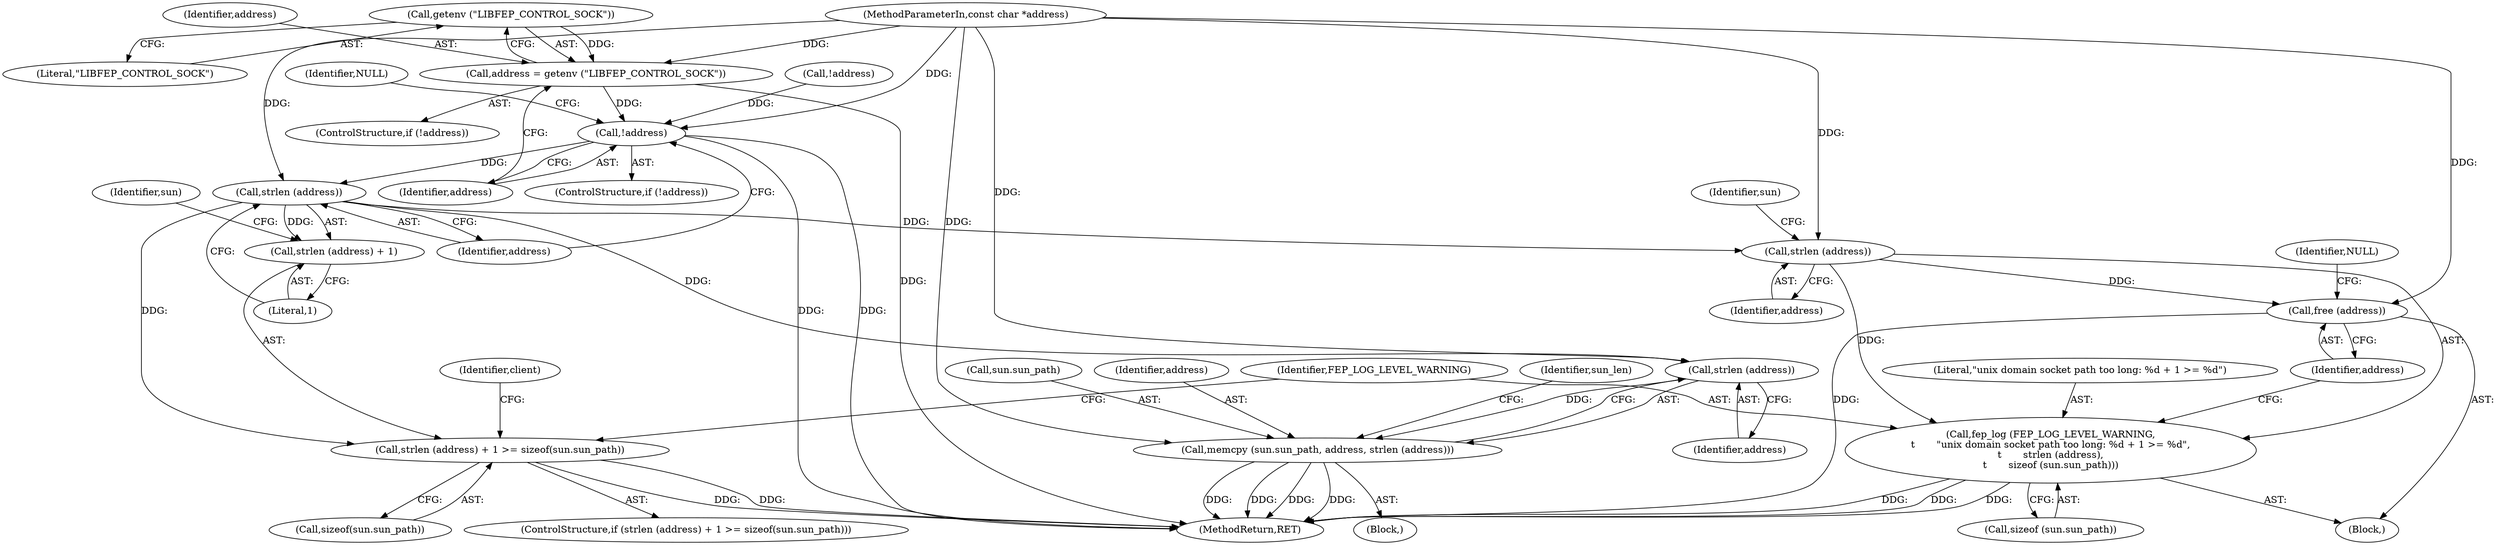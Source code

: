 digraph "0_libfep_293d9d3f_0@API" {
"1000112" [label="(Call,getenv (\"LIBFEP_CONTROL_SOCK\"))"];
"1000110" [label="(Call,address = getenv (\"LIBFEP_CONTROL_SOCK\"))"];
"1000115" [label="(Call,!address)"];
"1000122" [label="(Call,strlen (address))"];
"1000120" [label="(Call,strlen (address) + 1 >= sizeof(sun.sun_path))"];
"1000121" [label="(Call,strlen (address) + 1)"];
"1000133" [label="(Call,strlen (address))"];
"1000130" [label="(Call,fep_log (FEP_LOG_LEVEL_WARNING,\n\t       \"unix domain socket path too long: %d + 1 >= %d\",\n\t       strlen (address),\n\t       sizeof (sun.sun_path)))"];
"1000139" [label="(Call,free (address))"];
"1000174" [label="(Call,strlen (address))"];
"1000169" [label="(Call,memcpy (sun.sun_path, address, strlen (address)))"];
"1000108" [label="(Call,!address)"];
"1000116" [label="(Identifier,address)"];
"1000130" [label="(Call,fep_log (FEP_LOG_LEVEL_WARNING,\n\t       \"unix domain socket path too long: %d + 1 >= %d\",\n\t       strlen (address),\n\t       sizeof (sun.sun_path)))"];
"1000142" [label="(Identifier,NULL)"];
"1000111" [label="(Identifier,address)"];
"1000125" [label="(Call,sizeof(sun.sun_path))"];
"1000102" [label="(Block,)"];
"1000101" [label="(MethodParameterIn,const char *address)"];
"1000170" [label="(Call,sun.sun_path)"];
"1000114" [label="(ControlStructure,if (!address))"];
"1000120" [label="(Call,strlen (address) + 1 >= sizeof(sun.sun_path))"];
"1000110" [label="(Call,address = getenv (\"LIBFEP_CONTROL_SOCK\"))"];
"1000115" [label="(Call,!address)"];
"1000144" [label="(Identifier,client)"];
"1000225" [label="(MethodReturn,RET)"];
"1000127" [label="(Identifier,sun)"];
"1000174" [label="(Call,strlen (address))"];
"1000119" [label="(ControlStructure,if (strlen (address) + 1 >= sizeof(sun.sun_path)))"];
"1000124" [label="(Literal,1)"];
"1000133" [label="(Call,strlen (address))"];
"1000113" [label="(Literal,\"LIBFEP_CONTROL_SOCK\")"];
"1000118" [label="(Identifier,NULL)"];
"1000140" [label="(Identifier,address)"];
"1000135" [label="(Call,sizeof (sun.sun_path))"];
"1000173" [label="(Identifier,address)"];
"1000123" [label="(Identifier,address)"];
"1000129" [label="(Block,)"];
"1000137" [label="(Identifier,sun)"];
"1000131" [label="(Identifier,FEP_LOG_LEVEL_WARNING)"];
"1000112" [label="(Call,getenv (\"LIBFEP_CONTROL_SOCK\"))"];
"1000175" [label="(Identifier,address)"];
"1000107" [label="(ControlStructure,if (!address))"];
"1000134" [label="(Identifier,address)"];
"1000177" [label="(Identifier,sun_len)"];
"1000139" [label="(Call,free (address))"];
"1000122" [label="(Call,strlen (address))"];
"1000169" [label="(Call,memcpy (sun.sun_path, address, strlen (address)))"];
"1000132" [label="(Literal,\"unix domain socket path too long: %d + 1 >= %d\")"];
"1000121" [label="(Call,strlen (address) + 1)"];
"1000112" -> "1000110"  [label="AST: "];
"1000112" -> "1000113"  [label="CFG: "];
"1000113" -> "1000112"  [label="AST: "];
"1000110" -> "1000112"  [label="CFG: "];
"1000112" -> "1000110"  [label="DDG: "];
"1000110" -> "1000107"  [label="AST: "];
"1000111" -> "1000110"  [label="AST: "];
"1000116" -> "1000110"  [label="CFG: "];
"1000110" -> "1000225"  [label="DDG: "];
"1000101" -> "1000110"  [label="DDG: "];
"1000110" -> "1000115"  [label="DDG: "];
"1000115" -> "1000114"  [label="AST: "];
"1000115" -> "1000116"  [label="CFG: "];
"1000116" -> "1000115"  [label="AST: "];
"1000118" -> "1000115"  [label="CFG: "];
"1000123" -> "1000115"  [label="CFG: "];
"1000115" -> "1000225"  [label="DDG: "];
"1000115" -> "1000225"  [label="DDG: "];
"1000108" -> "1000115"  [label="DDG: "];
"1000101" -> "1000115"  [label="DDG: "];
"1000115" -> "1000122"  [label="DDG: "];
"1000122" -> "1000121"  [label="AST: "];
"1000122" -> "1000123"  [label="CFG: "];
"1000123" -> "1000122"  [label="AST: "];
"1000124" -> "1000122"  [label="CFG: "];
"1000122" -> "1000120"  [label="DDG: "];
"1000122" -> "1000121"  [label="DDG: "];
"1000101" -> "1000122"  [label="DDG: "];
"1000122" -> "1000133"  [label="DDG: "];
"1000122" -> "1000174"  [label="DDG: "];
"1000120" -> "1000119"  [label="AST: "];
"1000120" -> "1000125"  [label="CFG: "];
"1000121" -> "1000120"  [label="AST: "];
"1000125" -> "1000120"  [label="AST: "];
"1000131" -> "1000120"  [label="CFG: "];
"1000144" -> "1000120"  [label="CFG: "];
"1000120" -> "1000225"  [label="DDG: "];
"1000120" -> "1000225"  [label="DDG: "];
"1000121" -> "1000124"  [label="CFG: "];
"1000124" -> "1000121"  [label="AST: "];
"1000127" -> "1000121"  [label="CFG: "];
"1000133" -> "1000130"  [label="AST: "];
"1000133" -> "1000134"  [label="CFG: "];
"1000134" -> "1000133"  [label="AST: "];
"1000137" -> "1000133"  [label="CFG: "];
"1000133" -> "1000130"  [label="DDG: "];
"1000101" -> "1000133"  [label="DDG: "];
"1000133" -> "1000139"  [label="DDG: "];
"1000130" -> "1000129"  [label="AST: "];
"1000130" -> "1000135"  [label="CFG: "];
"1000131" -> "1000130"  [label="AST: "];
"1000132" -> "1000130"  [label="AST: "];
"1000135" -> "1000130"  [label="AST: "];
"1000140" -> "1000130"  [label="CFG: "];
"1000130" -> "1000225"  [label="DDG: "];
"1000130" -> "1000225"  [label="DDG: "];
"1000130" -> "1000225"  [label="DDG: "];
"1000139" -> "1000129"  [label="AST: "];
"1000139" -> "1000140"  [label="CFG: "];
"1000140" -> "1000139"  [label="AST: "];
"1000142" -> "1000139"  [label="CFG: "];
"1000139" -> "1000225"  [label="DDG: "];
"1000101" -> "1000139"  [label="DDG: "];
"1000174" -> "1000169"  [label="AST: "];
"1000174" -> "1000175"  [label="CFG: "];
"1000175" -> "1000174"  [label="AST: "];
"1000169" -> "1000174"  [label="CFG: "];
"1000174" -> "1000169"  [label="DDG: "];
"1000101" -> "1000174"  [label="DDG: "];
"1000169" -> "1000102"  [label="AST: "];
"1000170" -> "1000169"  [label="AST: "];
"1000173" -> "1000169"  [label="AST: "];
"1000177" -> "1000169"  [label="CFG: "];
"1000169" -> "1000225"  [label="DDG: "];
"1000169" -> "1000225"  [label="DDG: "];
"1000169" -> "1000225"  [label="DDG: "];
"1000169" -> "1000225"  [label="DDG: "];
"1000101" -> "1000169"  [label="DDG: "];
}
